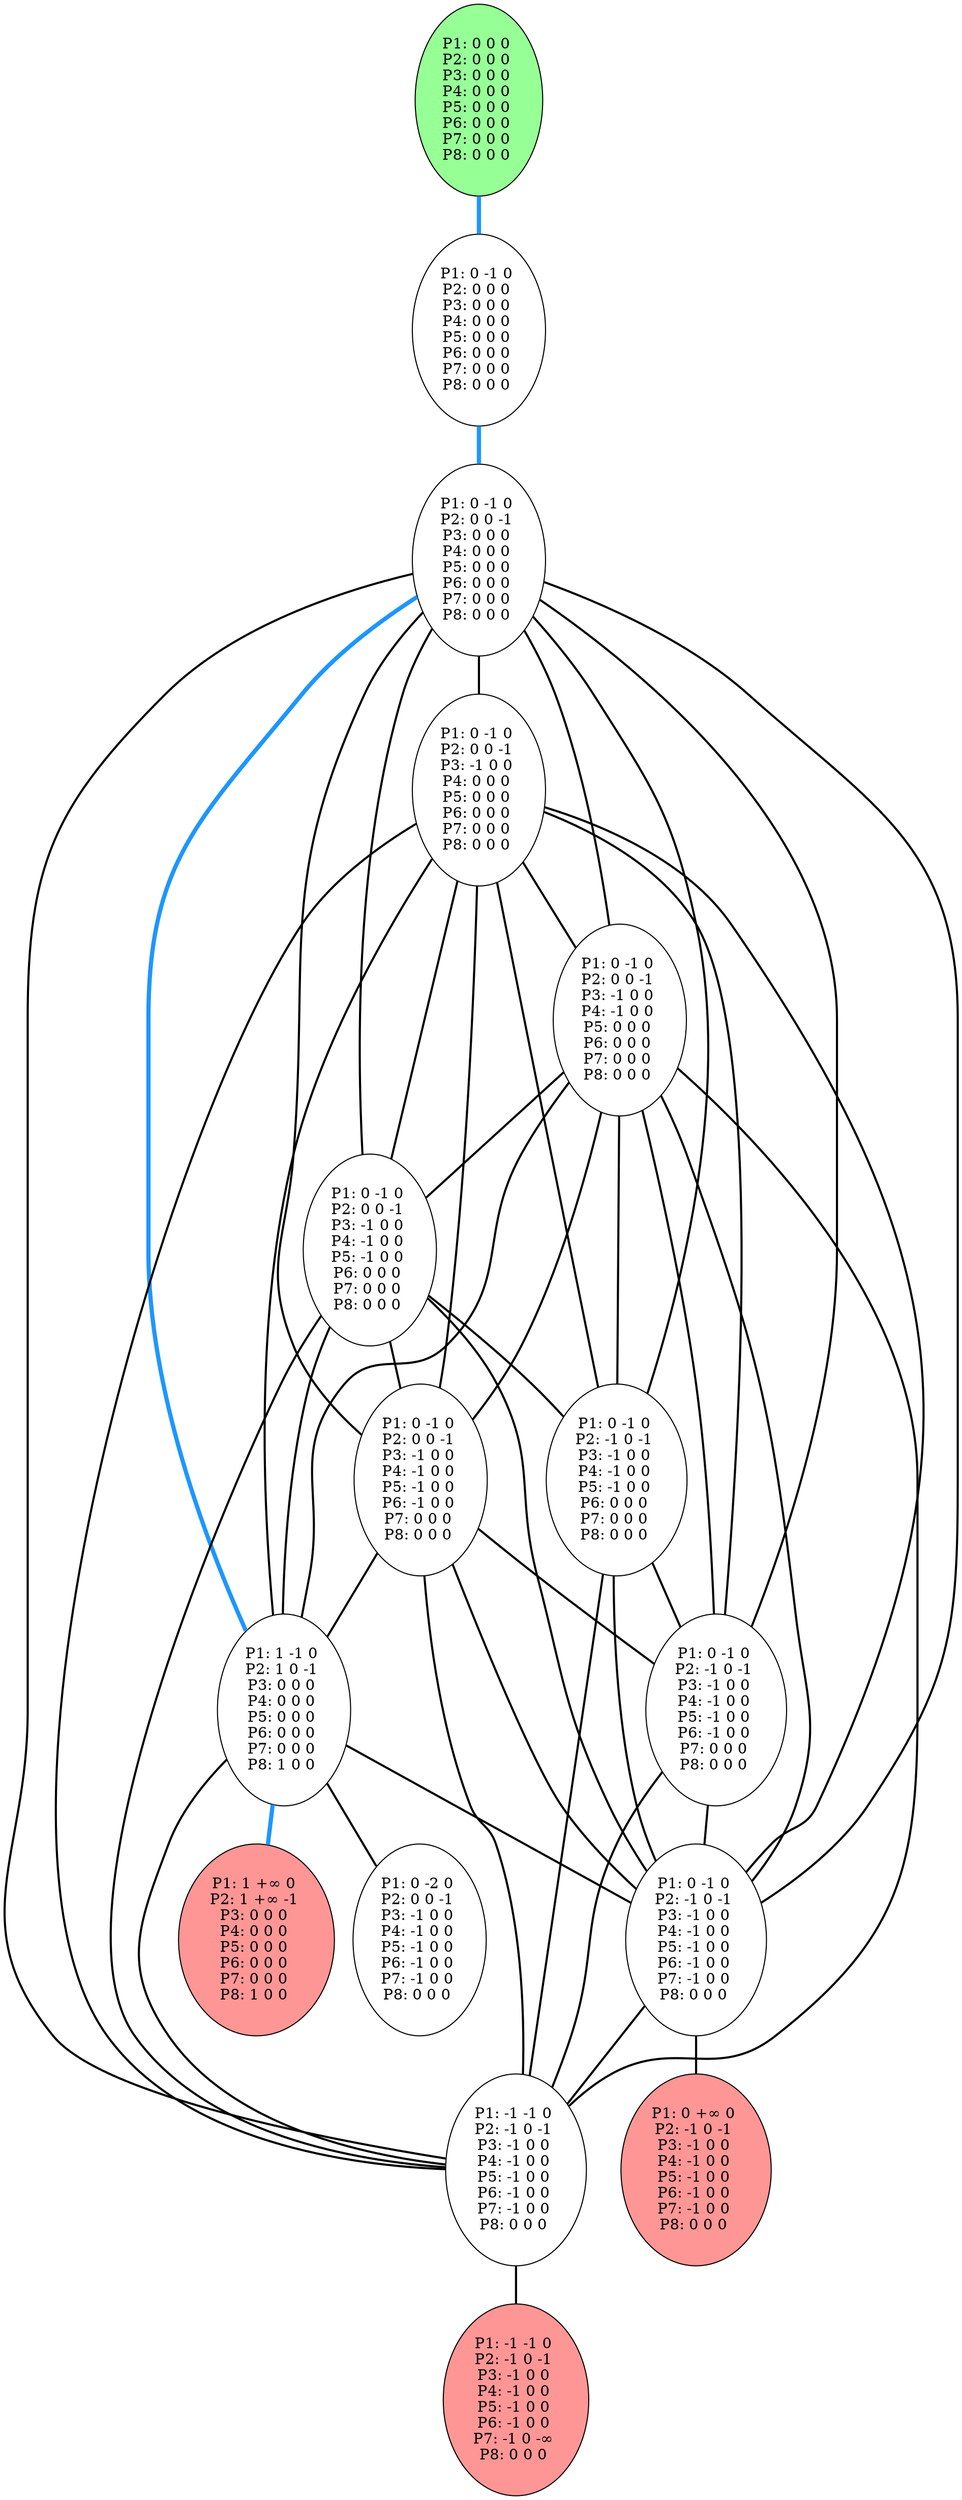graph G {
color = "black"
0 [label = "P1: 0 0 0 
P2: 0 0 0 
P3: 0 0 0 
P4: 0 0 0 
P5: 0 0 0 
P6: 0 0 0 
P7: 0 0 0 
P8: 0 0 0 
",  style="filled", fillcolor = "#96FF96"];
1 [label = "P1: 0 -1 0 
P2: 0 0 0 
P3: 0 0 0 
P4: 0 0 0 
P5: 0 0 0 
P6: 0 0 0 
P7: 0 0 0 
P8: 0 0 0 
"];
2 [label = "P1: 0 -1 0 
P2: 0 0 -1 
P3: 0 0 0 
P4: 0 0 0 
P5: 0 0 0 
P6: 0 0 0 
P7: 0 0 0 
P8: 0 0 0 
"];
3 [label = "P1: 0 -1 0 
P2: 0 0 -1 
P3: -1 0 0 
P4: 0 0 0 
P5: 0 0 0 
P6: 0 0 0 
P7: 0 0 0 
P8: 0 0 0 
"];
4 [label = "P1: 0 -1 0 
P2: 0 0 -1 
P3: -1 0 0 
P4: -1 0 0 
P5: 0 0 0 
P6: 0 0 0 
P7: 0 0 0 
P8: 0 0 0 
"];
5 [label = "P1: 0 -1 0 
P2: 0 0 -1 
P3: -1 0 0 
P4: -1 0 0 
P5: -1 0 0 
P6: 0 0 0 
P7: 0 0 0 
P8: 0 0 0 
"];
6 [label = "P1: 0 -1 0 
P2: -1 0 -1 
P3: -1 0 0 
P4: -1 0 0 
P5: -1 0 0 
P6: 0 0 0 
P7: 0 0 0 
P8: 0 0 0 
"];
7 [label = "P1: 0 -1 0 
P2: 0 0 -1 
P3: -1 0 0 
P4: -1 0 0 
P5: -1 0 0 
P6: -1 0 0 
P7: 0 0 0 
P8: 0 0 0 
"];
8 [label = "P1: 0 -1 0 
P2: -1 0 -1 
P3: -1 0 0 
P4: -1 0 0 
P5: -1 0 0 
P6: -1 0 0 
P7: 0 0 0 
P8: 0 0 0 
"];
9 [label = "P1: 1 -1 0 
P2: 1 0 -1 
P3: 0 0 0 
P4: 0 0 0 
P5: 0 0 0 
P6: 0 0 0 
P7: 0 0 0 
P8: 1 0 0 
"];
99 [label = "P1: 1 +∞ 0 
P2: 1 +∞ -1 
P3: 0 0 0 
P4: 0 0 0 
P5: 0 0 0 
P6: 0 0 0 
P7: 0 0 0 
P8: 1 0 0 
",  style="filled", fillcolor = "#FF9696"];
10 [label = "P1: 0 -1 0 
P2: -1 0 -1 
P3: -1 0 0 
P4: -1 0 0 
P5: -1 0 0 
P6: -1 0 0 
P7: -1 0 0 
P8: 0 0 0 
"];
1010 [label = "P1: 0 +∞ 0 
P2: -1 0 -1 
P3: -1 0 0 
P4: -1 0 0 
P5: -1 0 0 
P6: -1 0 0 
P7: -1 0 0 
P8: 0 0 0 
",  style="filled", fillcolor = "#FF9696"];
11 [label = "P1: -1 -1 0 
P2: -1 0 -1 
P3: -1 0 0 
P4: -1 0 0 
P5: -1 0 0 
P6: -1 0 0 
P7: -1 0 0 
P8: 0 0 0 
"];
1111 [label = "P1: -1 -1 0 
P2: -1 0 -1 
P3: -1 0 0 
P4: -1 0 0 
P5: -1 0 0 
P6: -1 0 0 
P7: -1 0 -∞ 
P8: 0 0 0 
",  style="filled", fillcolor = "#FF9696"];
12 [label = "P1: 0 -2 0 
P2: 0 0 -1 
P3: -1 0 0 
P4: -1 0 0 
P5: -1 0 0 
P6: -1 0 0 
P7: -1 0 0 
P8: 0 0 0 
"];
edge [style=bold];
0 -- 1 [color="#1E96FF", penwidth=4.0];

1 -- 2 [color="#1E96FF", penwidth=4.0];

2 -- 3 [color=black];
2 -- 4 [color=black];
2 -- 5 [color=black];
2 -- 6 [color=black];
2 -- 7 [color=black];
2 -- 8 [color=black];
2 -- 9 [color="#1E96FF", penwidth=4.0];
2 -- 10 [color=black];
2 -- 11 [color=black];

3 -- 4 [color=black];
3 -- 5 [color=black];
3 -- 6 [color=black];
3 -- 7 [color=black];
3 -- 8 [color=black];
3 -- 9 [color=black];
3 -- 10 [color=black];
3 -- 11 [color=black];

4 -- 5 [color=black];
4 -- 6 [color=black];
4 -- 7 [color=black];
4 -- 8 [color=black];
4 -- 9 [color=black];
4 -- 10 [color=black];
4 -- 11 [color=black];

5 -- 6 [color=black];
5 -- 7 [color=black];
5 -- 9 [color=black];
5 -- 10 [color=black];
5 -- 11 [color=black];

6 -- 8 [color=black];
6 -- 10 [color=black];
6 -- 11 [color=black];

7 -- 8 [color=black];
7 -- 9 [color=black];
7 -- 10 [color=black];
7 -- 11 [color=black];

8 -- 10 [color=black];
8 -- 11 [color=black];

9 -- 12 [color=black];
9 -- 10 [color=black];
9 -- 11 [color=black];

9 -- 99 [color="#1E96FF", penwidth=4.0];
10 -- 11 [color=black];

10 -- 1010 [color=black];

11 -- 1111 [color=black];

}
